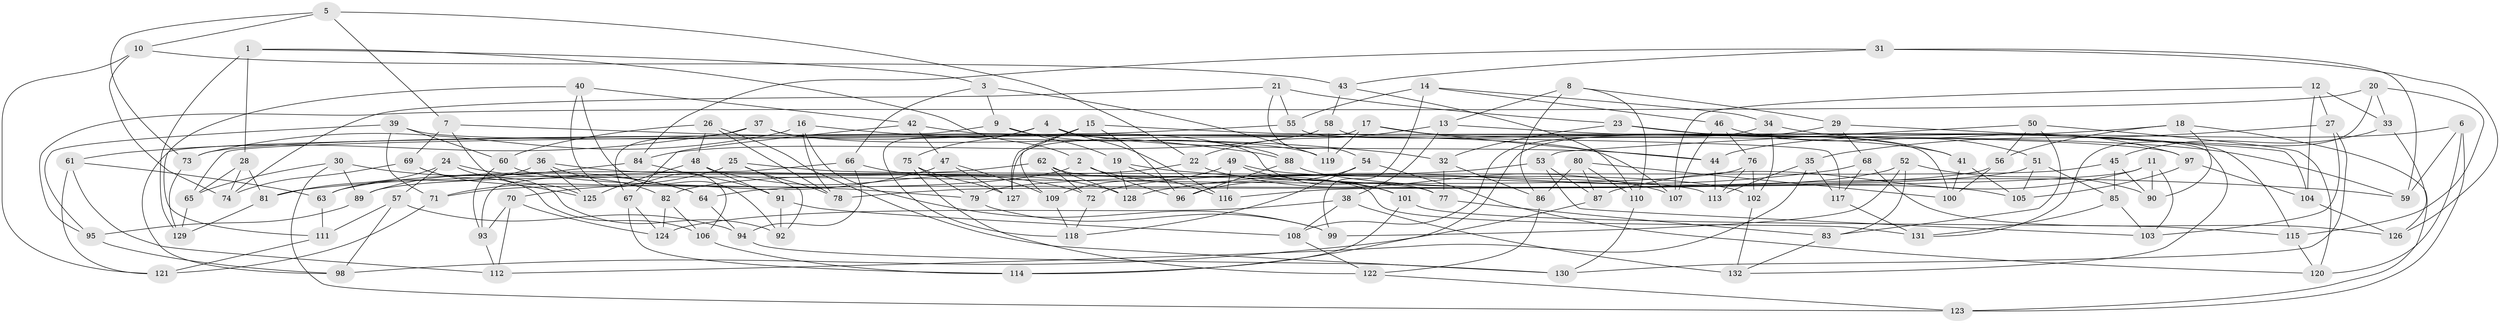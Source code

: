 // Generated by graph-tools (version 1.1) at 2025/38/03/09/25 02:38:11]
// undirected, 132 vertices, 264 edges
graph export_dot {
graph [start="1"]
  node [color=gray90,style=filled];
  1;
  2;
  3;
  4;
  5;
  6;
  7;
  8;
  9;
  10;
  11;
  12;
  13;
  14;
  15;
  16;
  17;
  18;
  19;
  20;
  21;
  22;
  23;
  24;
  25;
  26;
  27;
  28;
  29;
  30;
  31;
  32;
  33;
  34;
  35;
  36;
  37;
  38;
  39;
  40;
  41;
  42;
  43;
  44;
  45;
  46;
  47;
  48;
  49;
  50;
  51;
  52;
  53;
  54;
  55;
  56;
  57;
  58;
  59;
  60;
  61;
  62;
  63;
  64;
  65;
  66;
  67;
  68;
  69;
  70;
  71;
  72;
  73;
  74;
  75;
  76;
  77;
  78;
  79;
  80;
  81;
  82;
  83;
  84;
  85;
  86;
  87;
  88;
  89;
  90;
  91;
  92;
  93;
  94;
  95;
  96;
  97;
  98;
  99;
  100;
  101;
  102;
  103;
  104;
  105;
  106;
  107;
  108;
  109;
  110;
  111;
  112;
  113;
  114;
  115;
  116;
  117;
  118;
  119;
  120;
  121;
  122;
  123;
  124;
  125;
  126;
  127;
  128;
  129;
  130;
  131;
  132;
  1 -- 129;
  1 -- 2;
  1 -- 28;
  1 -- 3;
  2 -- 96;
  2 -- 71;
  2 -- 101;
  3 -- 66;
  3 -- 9;
  3 -- 119;
  4 -- 118;
  4 -- 44;
  4 -- 116;
  4 -- 75;
  5 -- 22;
  5 -- 10;
  5 -- 7;
  5 -- 73;
  6 -- 120;
  6 -- 123;
  6 -- 44;
  6 -- 59;
  7 -- 69;
  7 -- 125;
  7 -- 88;
  8 -- 13;
  8 -- 110;
  8 -- 29;
  8 -- 86;
  9 -- 88;
  9 -- 19;
  9 -- 98;
  10 -- 43;
  10 -- 74;
  10 -- 121;
  11 -- 90;
  11 -- 87;
  11 -- 103;
  11 -- 116;
  12 -- 104;
  12 -- 27;
  12 -- 33;
  12 -- 107;
  13 -- 59;
  13 -- 22;
  13 -- 38;
  14 -- 34;
  14 -- 99;
  14 -- 46;
  14 -- 55;
  15 -- 127;
  15 -- 97;
  15 -- 109;
  15 -- 96;
  16 -- 78;
  16 -- 32;
  16 -- 73;
  16 -- 99;
  17 -- 44;
  17 -- 41;
  17 -- 127;
  17 -- 119;
  18 -- 65;
  18 -- 123;
  18 -- 56;
  18 -- 90;
  19 -- 116;
  19 -- 59;
  19 -- 128;
  20 -- 115;
  20 -- 95;
  20 -- 131;
  20 -- 33;
  21 -- 54;
  21 -- 23;
  21 -- 55;
  21 -- 74;
  22 -- 82;
  22 -- 107;
  23 -- 115;
  23 -- 41;
  23 -- 32;
  24 -- 92;
  24 -- 81;
  24 -- 64;
  24 -- 57;
  25 -- 113;
  25 -- 92;
  25 -- 71;
  25 -- 78;
  26 -- 60;
  26 -- 130;
  26 -- 48;
  26 -- 78;
  27 -- 35;
  27 -- 103;
  27 -- 130;
  28 -- 65;
  28 -- 74;
  28 -- 81;
  29 -- 68;
  29 -- 104;
  29 -- 114;
  30 -- 65;
  30 -- 89;
  30 -- 64;
  30 -- 123;
  31 -- 43;
  31 -- 84;
  31 -- 126;
  31 -- 59;
  32 -- 86;
  32 -- 77;
  33 -- 45;
  33 -- 126;
  34 -- 102;
  34 -- 97;
  34 -- 108;
  35 -- 112;
  35 -- 113;
  35 -- 117;
  36 -- 125;
  36 -- 82;
  36 -- 77;
  36 -- 63;
  37 -- 119;
  37 -- 67;
  37 -- 77;
  37 -- 61;
  38 -- 124;
  38 -- 132;
  38 -- 108;
  39 -- 71;
  39 -- 95;
  39 -- 107;
  39 -- 60;
  40 -- 92;
  40 -- 111;
  40 -- 106;
  40 -- 42;
  41 -- 100;
  41 -- 105;
  42 -- 47;
  42 -- 117;
  42 -- 67;
  43 -- 58;
  43 -- 110;
  44 -- 113;
  45 -- 90;
  45 -- 85;
  45 -- 79;
  46 -- 76;
  46 -- 107;
  46 -- 51;
  47 -- 109;
  47 -- 127;
  47 -- 70;
  48 -- 91;
  48 -- 72;
  48 -- 125;
  49 -- 109;
  49 -- 116;
  49 -- 102;
  49 -- 101;
  50 -- 120;
  50 -- 53;
  50 -- 83;
  50 -- 56;
  51 -- 105;
  51 -- 78;
  51 -- 85;
  52 -- 99;
  52 -- 83;
  52 -- 72;
  52 -- 90;
  53 -- 87;
  53 -- 103;
  53 -- 81;
  54 -- 120;
  54 -- 96;
  54 -- 118;
  55 -- 73;
  55 -- 100;
  56 -- 100;
  56 -- 64;
  57 -- 94;
  57 -- 98;
  57 -- 111;
  58 -- 84;
  58 -- 119;
  58 -- 132;
  60 -- 79;
  60 -- 93;
  61 -- 112;
  61 -- 63;
  61 -- 121;
  62 -- 128;
  62 -- 72;
  62 -- 131;
  62 -- 63;
  63 -- 111;
  64 -- 94;
  65 -- 129;
  66 -- 128;
  66 -- 94;
  66 -- 93;
  67 -- 114;
  67 -- 124;
  68 -- 128;
  68 -- 117;
  68 -- 126;
  69 -- 125;
  69 -- 74;
  69 -- 106;
  70 -- 124;
  70 -- 93;
  70 -- 112;
  71 -- 121;
  72 -- 118;
  73 -- 129;
  75 -- 122;
  75 -- 127;
  75 -- 79;
  76 -- 113;
  76 -- 102;
  76 -- 89;
  77 -- 83;
  79 -- 99;
  80 -- 110;
  80 -- 100;
  80 -- 86;
  80 -- 87;
  81 -- 129;
  82 -- 124;
  82 -- 106;
  83 -- 132;
  84 -- 89;
  84 -- 91;
  85 -- 103;
  85 -- 131;
  86 -- 122;
  87 -- 98;
  88 -- 96;
  88 -- 105;
  89 -- 95;
  91 -- 108;
  91 -- 92;
  93 -- 112;
  94 -- 130;
  95 -- 98;
  97 -- 104;
  97 -- 105;
  101 -- 114;
  101 -- 115;
  102 -- 132;
  104 -- 126;
  106 -- 114;
  108 -- 122;
  109 -- 118;
  110 -- 130;
  111 -- 121;
  115 -- 120;
  117 -- 131;
  122 -- 123;
}
